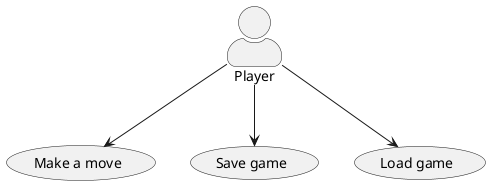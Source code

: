 @startuml
' syntax: 
' https://plantuml.com/use-case-diagram



skinparam actorStyle awesome
:Player: --> (Make a move)
:Player: --> (Save game)
:Player: --> (Load game)








@enduml
